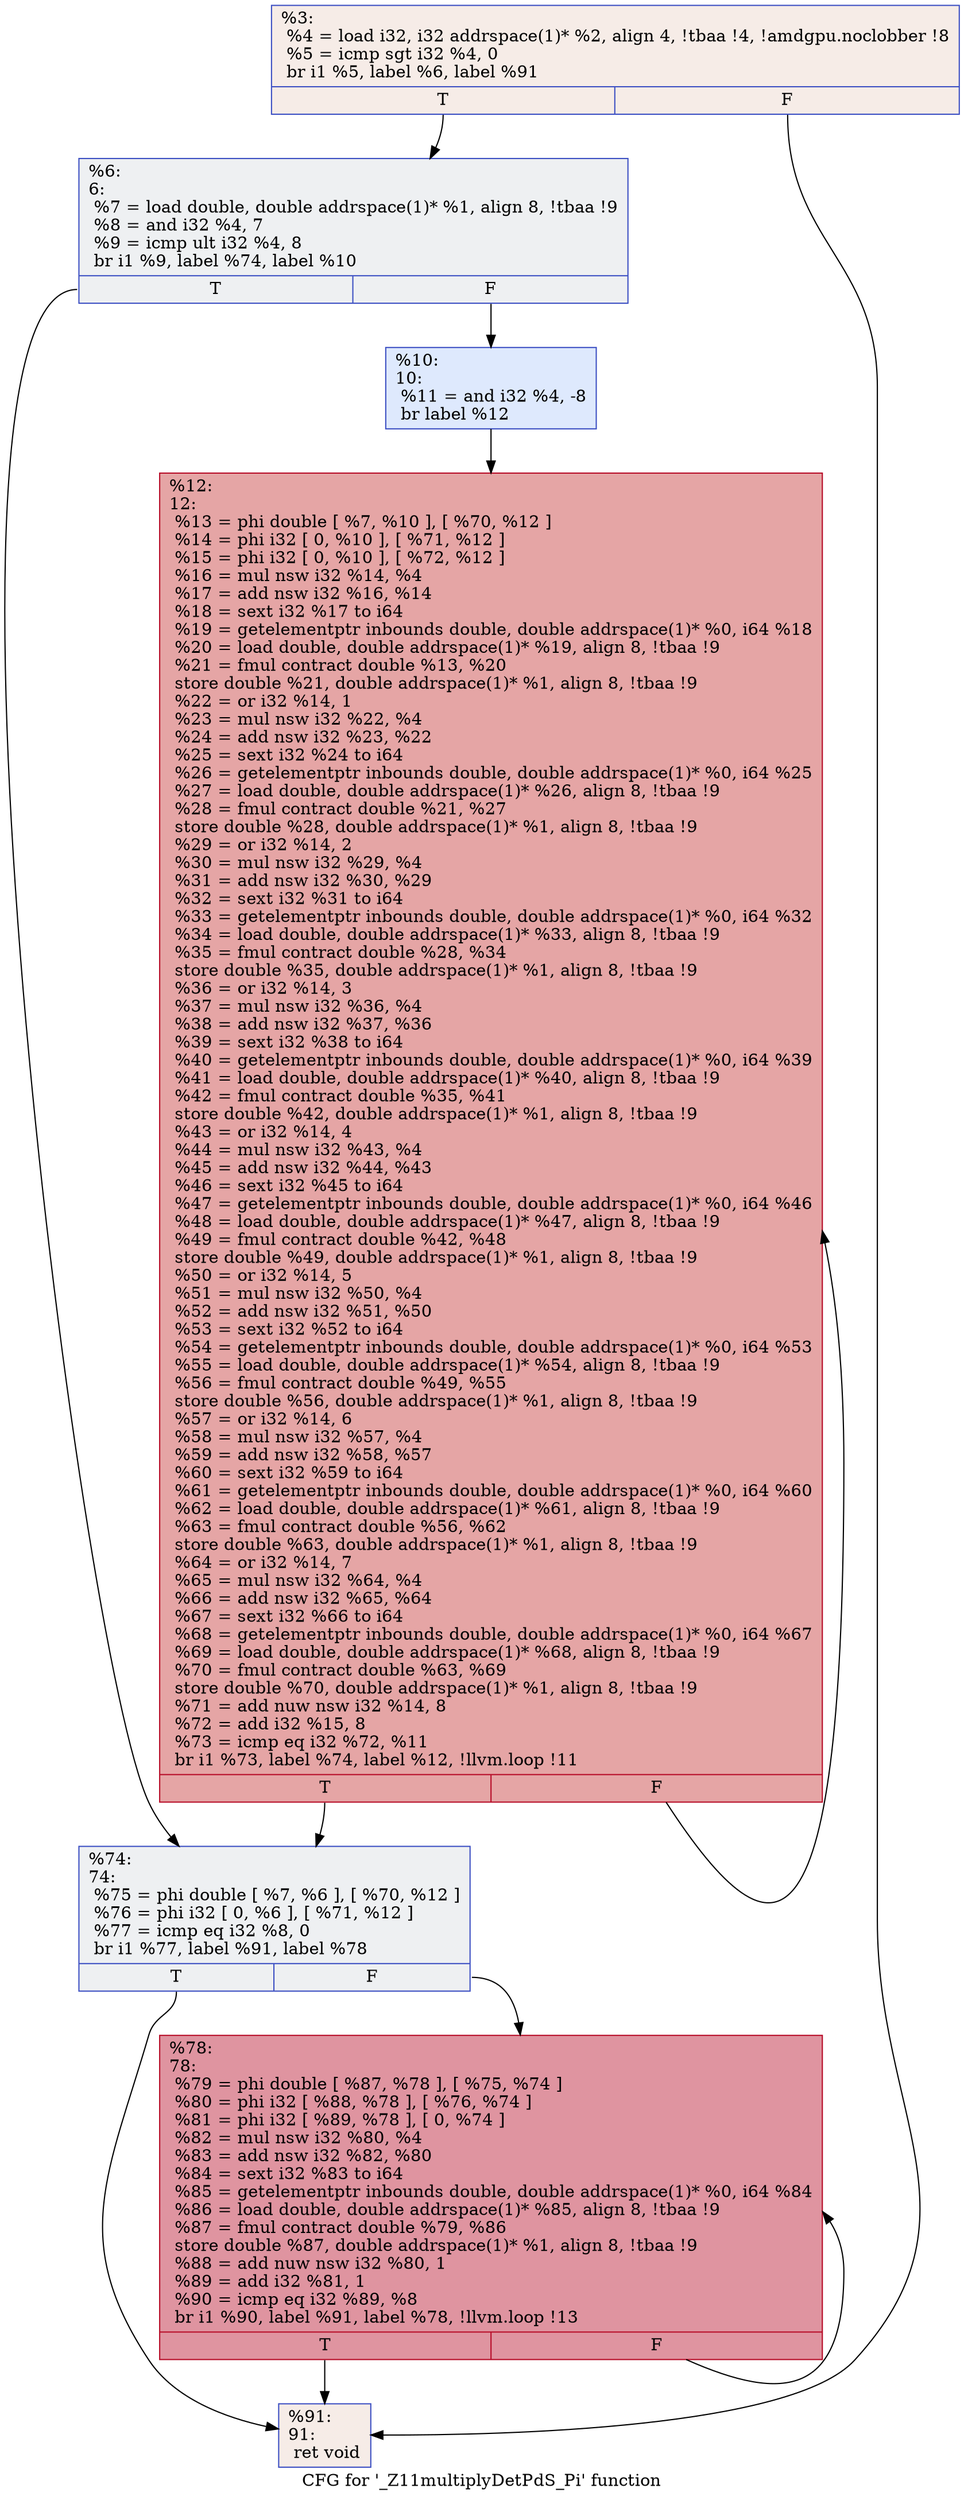 digraph "CFG for '_Z11multiplyDetPdS_Pi' function" {
	label="CFG for '_Z11multiplyDetPdS_Pi' function";

	Node0x5bb0be0 [shape=record,color="#3d50c3ff", style=filled, fillcolor="#ead5c970",label="{%3:\l  %4 = load i32, i32 addrspace(1)* %2, align 4, !tbaa !4, !amdgpu.noclobber !8\l  %5 = icmp sgt i32 %4, 0\l  br i1 %5, label %6, label %91\l|{<s0>T|<s1>F}}"];
	Node0x5bb0be0:s0 -> Node0x5bb2050;
	Node0x5bb0be0:s1 -> Node0x5bb20e0;
	Node0x5bb2050 [shape=record,color="#3d50c3ff", style=filled, fillcolor="#d9dce170",label="{%6:\l6:                                                \l  %7 = load double, double addrspace(1)* %1, align 8, !tbaa !9\l  %8 = and i32 %4, 7\l  %9 = icmp ult i32 %4, 8\l  br i1 %9, label %74, label %10\l|{<s0>T|<s1>F}}"];
	Node0x5bb2050:s0 -> Node0x5bb1960;
	Node0x5bb2050:s1 -> Node0x5bb25e0;
	Node0x5bb25e0 [shape=record,color="#3d50c3ff", style=filled, fillcolor="#b5cdfa70",label="{%10:\l10:                                               \l  %11 = and i32 %4, -8\l  br label %12\l}"];
	Node0x5bb25e0 -> Node0x5bb27e0;
	Node0x5bb27e0 [shape=record,color="#b70d28ff", style=filled, fillcolor="#c5333470",label="{%12:\l12:                                               \l  %13 = phi double [ %7, %10 ], [ %70, %12 ]\l  %14 = phi i32 [ 0, %10 ], [ %71, %12 ]\l  %15 = phi i32 [ 0, %10 ], [ %72, %12 ]\l  %16 = mul nsw i32 %14, %4\l  %17 = add nsw i32 %16, %14\l  %18 = sext i32 %17 to i64\l  %19 = getelementptr inbounds double, double addrspace(1)* %0, i64 %18\l  %20 = load double, double addrspace(1)* %19, align 8, !tbaa !9\l  %21 = fmul contract double %13, %20\l  store double %21, double addrspace(1)* %1, align 8, !tbaa !9\l  %22 = or i32 %14, 1\l  %23 = mul nsw i32 %22, %4\l  %24 = add nsw i32 %23, %22\l  %25 = sext i32 %24 to i64\l  %26 = getelementptr inbounds double, double addrspace(1)* %0, i64 %25\l  %27 = load double, double addrspace(1)* %26, align 8, !tbaa !9\l  %28 = fmul contract double %21, %27\l  store double %28, double addrspace(1)* %1, align 8, !tbaa !9\l  %29 = or i32 %14, 2\l  %30 = mul nsw i32 %29, %4\l  %31 = add nsw i32 %30, %29\l  %32 = sext i32 %31 to i64\l  %33 = getelementptr inbounds double, double addrspace(1)* %0, i64 %32\l  %34 = load double, double addrspace(1)* %33, align 8, !tbaa !9\l  %35 = fmul contract double %28, %34\l  store double %35, double addrspace(1)* %1, align 8, !tbaa !9\l  %36 = or i32 %14, 3\l  %37 = mul nsw i32 %36, %4\l  %38 = add nsw i32 %37, %36\l  %39 = sext i32 %38 to i64\l  %40 = getelementptr inbounds double, double addrspace(1)* %0, i64 %39\l  %41 = load double, double addrspace(1)* %40, align 8, !tbaa !9\l  %42 = fmul contract double %35, %41\l  store double %42, double addrspace(1)* %1, align 8, !tbaa !9\l  %43 = or i32 %14, 4\l  %44 = mul nsw i32 %43, %4\l  %45 = add nsw i32 %44, %43\l  %46 = sext i32 %45 to i64\l  %47 = getelementptr inbounds double, double addrspace(1)* %0, i64 %46\l  %48 = load double, double addrspace(1)* %47, align 8, !tbaa !9\l  %49 = fmul contract double %42, %48\l  store double %49, double addrspace(1)* %1, align 8, !tbaa !9\l  %50 = or i32 %14, 5\l  %51 = mul nsw i32 %50, %4\l  %52 = add nsw i32 %51, %50\l  %53 = sext i32 %52 to i64\l  %54 = getelementptr inbounds double, double addrspace(1)* %0, i64 %53\l  %55 = load double, double addrspace(1)* %54, align 8, !tbaa !9\l  %56 = fmul contract double %49, %55\l  store double %56, double addrspace(1)* %1, align 8, !tbaa !9\l  %57 = or i32 %14, 6\l  %58 = mul nsw i32 %57, %4\l  %59 = add nsw i32 %58, %57\l  %60 = sext i32 %59 to i64\l  %61 = getelementptr inbounds double, double addrspace(1)* %0, i64 %60\l  %62 = load double, double addrspace(1)* %61, align 8, !tbaa !9\l  %63 = fmul contract double %56, %62\l  store double %63, double addrspace(1)* %1, align 8, !tbaa !9\l  %64 = or i32 %14, 7\l  %65 = mul nsw i32 %64, %4\l  %66 = add nsw i32 %65, %64\l  %67 = sext i32 %66 to i64\l  %68 = getelementptr inbounds double, double addrspace(1)* %0, i64 %67\l  %69 = load double, double addrspace(1)* %68, align 8, !tbaa !9\l  %70 = fmul contract double %63, %69\l  store double %70, double addrspace(1)* %1, align 8, !tbaa !9\l  %71 = add nuw nsw i32 %14, 8\l  %72 = add i32 %15, 8\l  %73 = icmp eq i32 %72, %11\l  br i1 %73, label %74, label %12, !llvm.loop !11\l|{<s0>T|<s1>F}}"];
	Node0x5bb27e0:s0 -> Node0x5bb1960;
	Node0x5bb27e0:s1 -> Node0x5bb27e0;
	Node0x5bb1960 [shape=record,color="#3d50c3ff", style=filled, fillcolor="#d9dce170",label="{%74:\l74:                                               \l  %75 = phi double [ %7, %6 ], [ %70, %12 ]\l  %76 = phi i32 [ 0, %6 ], [ %71, %12 ]\l  %77 = icmp eq i32 %8, 0\l  br i1 %77, label %91, label %78\l|{<s0>T|<s1>F}}"];
	Node0x5bb1960:s0 -> Node0x5bb20e0;
	Node0x5bb1960:s1 -> Node0x5bb5d70;
	Node0x5bb5d70 [shape=record,color="#b70d28ff", style=filled, fillcolor="#b70d2870",label="{%78:\l78:                                               \l  %79 = phi double [ %87, %78 ], [ %75, %74 ]\l  %80 = phi i32 [ %88, %78 ], [ %76, %74 ]\l  %81 = phi i32 [ %89, %78 ], [ 0, %74 ]\l  %82 = mul nsw i32 %80, %4\l  %83 = add nsw i32 %82, %80\l  %84 = sext i32 %83 to i64\l  %85 = getelementptr inbounds double, double addrspace(1)* %0, i64 %84\l  %86 = load double, double addrspace(1)* %85, align 8, !tbaa !9\l  %87 = fmul contract double %79, %86\l  store double %87, double addrspace(1)* %1, align 8, !tbaa !9\l  %88 = add nuw nsw i32 %80, 1\l  %89 = add i32 %81, 1\l  %90 = icmp eq i32 %89, %8\l  br i1 %90, label %91, label %78, !llvm.loop !13\l|{<s0>T|<s1>F}}"];
	Node0x5bb5d70:s0 -> Node0x5bb20e0;
	Node0x5bb5d70:s1 -> Node0x5bb5d70;
	Node0x5bb20e0 [shape=record,color="#3d50c3ff", style=filled, fillcolor="#ead5c970",label="{%91:\l91:                                               \l  ret void\l}"];
}
